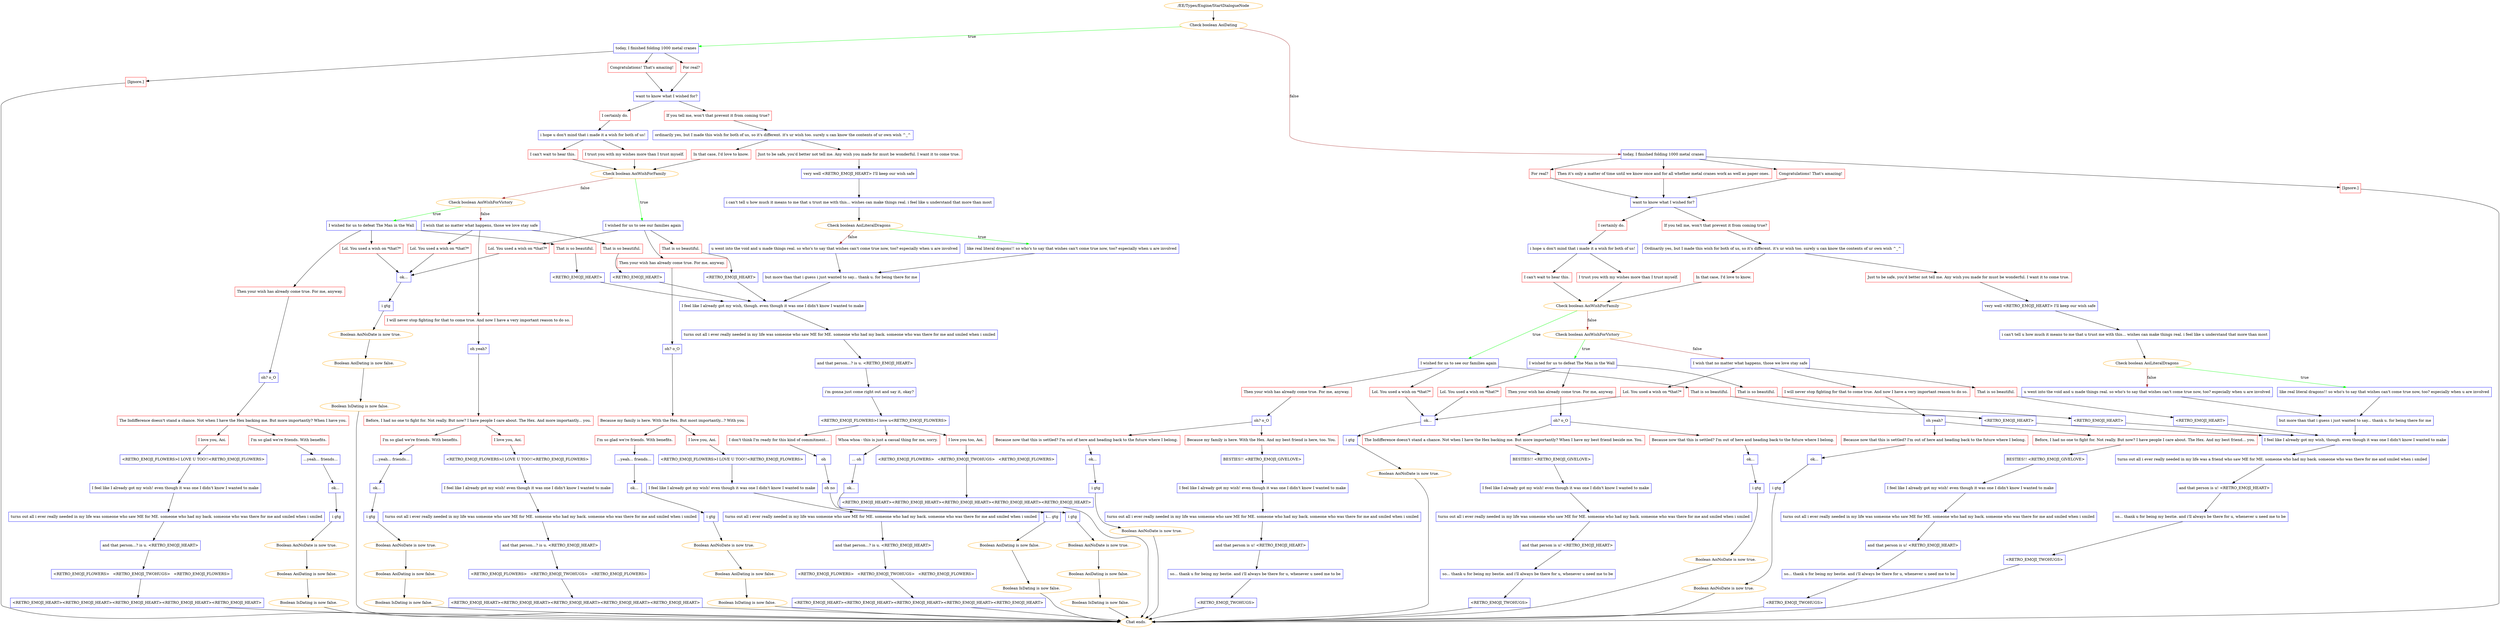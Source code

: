 digraph {
	3577 [label="/EE/Types/Engine/StartDialogueNode",color=orange];
		3577 -> 3578;
	3578 [label="Check boolean AoiDating",color=orange];
		3578 -> 3579 [label=true,color=green];
		3578 -> 3700 [label=false,color=brown];
	3579 [label="today, I finished folding 1000 metal cranes",shape=box,color=blue];
		3579 -> 3580;
		3579 -> 3581;
		3579 -> 3582;
	3700 [label="today, I finished folding 1000 metal cranes",shape=box,color=blue];
		3700 -> 3701;
		3700 -> 3702;
		3700 -> 3703;
		3700 -> 3704;
	3580 [label="For real?",shape=box,color=red];
		3580 -> 3584;
	3581 [label="Congratulations! That's amazing!",shape=box,color=red];
		3581 -> 3584;
	3582 [label="[Ignore.]",shape=box,color=red];
		3582 -> "Chat ends.";
	3701 [label="Then it's only a matter of time until we know once and for all whether metal cranes work as well as paper ones.",shape=box,color=red];
		3701 -> 3706;
	3702 [label="For real?",shape=box,color=red];
		3702 -> 3706;
	3703 [label="Congratulations! That's amazing!",shape=box,color=red];
		3703 -> 3706;
	3704 [label="[Ignore.]",shape=box,color=red];
		3704 -> "Chat ends.";
	3584 [label="want to know what I wished for?",shape=box,color=blue];
		3584 -> 3585;
		3584 -> 3586;
	"Chat ends." [color=orange];
	3706 [label="want to know what I wished for?",shape=box,color=blue];
		3706 -> 3707;
		3706 -> 3708;
	"Chat ends." [color=orange];
	3585 [label="If you tell me, won't that prevent it from coming true?",shape=box,color=red];
		3585 -> 3587;
	3586 [label="I certainly do.",shape=box,color=red];
		3586 -> 3588;
	3707 [label="If you tell me, won't that prevent it from coming true?",shape=box,color=red];
		3707 -> 3709;
	3708 [label="I certainly do.",shape=box,color=red];
		3708 -> 3710;
	3587 [label="ordinarily yes, but I made this wish for both of us, so it's different. it's ur wish too. surely u can know the contents of ur own wish ^_^",shape=box,color=blue];
		3587 -> 3589;
		3587 -> 3590;
	3588 [label="i hope u don't mind that i made it a wish for both of us!",shape=box,color=blue];
		3588 -> 3591;
		3588 -> 3592;
	3709 [label="Ordinarily yes, but I made this wish for both of us, so it's different. it's ur wish too. surely u can know the contents of ur own wish ^_^",shape=box,color=blue];
		3709 -> 3711;
		3709 -> 3714;
	3710 [label="i hope u don't mind that i made it a wish for both of us!",shape=box,color=blue];
		3710 -> 3713;
		3710 -> 3712;
	3589 [label="Just to be safe, you'd better not tell me. Any wish you made for must be wonderful. I want it to come true.",shape=box,color=red];
		3589 -> 3595;
	3590 [label="In that case, I'd love to know.",shape=box,color=red];
		3590 -> 3593;
	3591 [label="I trust you with my wishes more than I trust myself.",shape=box,color=red];
		3591 -> 3593;
	3592 [label="I can't wait to hear this.",shape=box,color=red];
		3592 -> 3593;
	3711 [label="Just to be safe, you'd better not tell me. Any wish you made for must be wonderful. I want it to come true.",shape=box,color=red];
		3711 -> 3715;
	3714 [label="In that case, I'd love to know.",shape=box,color=red];
		3714 -> 3716;
	3713 [label="I trust you with my wishes more than I trust myself.",shape=box,color=red];
		3713 -> 3716;
	3712 [label="I can't wait to hear this.",shape=box,color=red];
		3712 -> 3716;
	3595 [label="very well <RETRO_EMOJI_HEART> I'll keep our wish safe",shape=box,color=blue];
		3595 -> 3596;
	3593 [label="Check boolean AoiWishForFamily",color=orange];
		3593 -> 3597 [label=true,color=green];
		3593 -> 3594 [label=false,color=brown];
	3715 [label="very well <RETRO_EMOJI_HEART> I'll keep our wish safe",shape=box,color=blue];
		3715 -> 3750;
	3716 [label="Check boolean AoiWishForFamily",color=orange];
		3716 -> 3722 [label=true,color=green];
		3716 -> 3721 [label=false,color=brown];
	3596 [label="i can't tell u how much it means to me that u trust me with this... wishes can make things real. i feel like u understand that more than most",shape=box,color=blue];
		3596 -> 3600;
	3597 [label="I wished for us to see our families again",shape=box,color=blue];
		3597 -> 3601;
		3597 -> 3602;
		3597 -> 3603;
	3594 [label="Check boolean AoiWishForVictory",color=orange];
		3594 -> 3598 [label=true,color=green];
		3594 -> 3599 [label=false,color=brown];
	3750 [label="i can't tell u how much it means to me that u trust me with this... wishes can make things real. i feel like u understand that more than most",shape=box,color=blue];
		3750 -> 3751;
	3722 [label="I wished for us to see our families again",shape=box,color=blue];
		3722 -> 3725;
		3722 -> 3726;
		3722 -> 3727;
	3721 [label="Check boolean AoiWishForVictory",color=orange];
		3721 -> 3723 [label=true,color=green];
		3721 -> 3724 [label=false,color=brown];
	3600 [label="Check boolean AoiLiteralDragons",color=orange];
		3600 -> 3610 [label=true,color=green];
		3600 -> 3611 [label=false,color=brown];
	3601 [label="Then your wish has already come true. For me, anyway.",shape=box,color=red];
		3601 -> 3614;
	3602 [label="That is so beautiful.",shape=box,color=red];
		3602 -> 3615;
	3603 [label="Lol. You used a wish on *that?*",shape=box,color=red];
		3603 -> 3620;
	3598 [label="I wished for us to defeat The Man in the Wall",shape=box,color=blue];
		3598 -> 3604;
		3598 -> 3605;
		3598 -> 3606;
	3599 [label="I wish that no matter what happens, those we love stay safe",shape=box,color=blue];
		3599 -> 3609;
		3599 -> 3608;
		3599 -> 3607;
	3751 [label="Check boolean AoiLiteralDragons",color=orange];
		3751 -> 3748 [label=true,color=green];
		3751 -> 3747 [label=false,color=brown];
	3725 [label="Then your wish has already come true. For me, anyway.",shape=box,color=red];
		3725 -> 3730;
	3726 [label="That is so beautiful.",shape=box,color=red];
		3726 -> 3731;
	3727 [label="Lol. You used a wish on *that?*",shape=box,color=red];
		3727 -> 3736;
	3723 [label="I wished for us to defeat The Man in the Wall",shape=box,color=blue];
		3723 -> 3728;
		3723 -> 3729;
		3723 -> 3720;
	3724 [label="I wish that no matter what happens, those we love stay safe",shape=box,color=blue];
		3724 -> 3717;
		3724 -> 3718;
		3724 -> 3719;
	3610 [label="like real literal dragons!! so who's to say that wishes can't come true now, too? especially when u are involved",shape=box,color=blue];
		3610 -> 3612;
	3611 [label="u went into the void and u made things real. so who's to say that wishes can't come true now, too? especially when u are involved",shape=box,color=blue];
		3611 -> 3612;
	3614 [label="oh? o_O",shape=box,color=blue];
		3614 -> 3622;
	3615 [label="<RETRO_EMOJI_HEART>",shape=box,color=blue];
		3615 -> 3613;
	3620 [label="ok...",shape=box,color=blue];
		3620 -> 3621;
	3604 [label="Then your wish has already come true. For me, anyway.",shape=box,color=red];
		3604 -> 3616;
	3605 [label="That is so beautiful.",shape=box,color=red];
		3605 -> 3617;
	3606 [label="Lol. You used a wish on *that?*",shape=box,color=red];
		3606 -> 3620;
	3609 [label="I will never stop fighting for that to come true. And now I have a very important reason to do so.",shape=box,color=red];
		3609 -> 3618;
	3608 [label="That is so beautiful.",shape=box,color=red];
		3608 -> 3619;
	3607 [label="Lol. You used a wish on *that?*",shape=box,color=red];
		3607 -> 3620;
	3748 [label="like real literal dragons!! so who's to say that wishes can't come true now, too? especially when u are involved",shape=box,color=blue];
		3748 -> 3746;
	3747 [label="u went into the void and u made things real. so who's to say that wishes can't come true now, too? especially when u are involved",shape=box,color=blue];
		3747 -> 3746;
	3730 [label="oh? o_O",shape=box,color=blue];
		3730 -> 3743;
		3730 -> 3742;
	3731 [label="<RETRO_EMOJI_HEART>",shape=box,color=blue];
		3731 -> 3752;
	3736 [label="ok...",shape=box,color=blue];
		3736 -> 3737;
	3728 [label="Then your wish has already come true. For me, anyway.",shape=box,color=red];
		3728 -> 3732;
	3729 [label="That is so beautiful.",shape=box,color=red];
		3729 -> 3733;
	3720 [label="Lol. You used a wish on *that?*",shape=box,color=red];
		3720 -> 3736;
	3717 [label="I will never stop fighting for that to come true. And now I have a very important reason to do so.",shape=box,color=red];
		3717 -> 3734;
	3718 [label="That is so beautiful.",shape=box,color=red];
		3718 -> 3735;
	3719 [label="Lol. You used a wish on *that?*",shape=box,color=red];
		3719 -> 3736;
	3612 [label="but more than that i guess i just wanted to say... thank u. for being there for me",shape=box,color=blue];
		3612 -> 3613;
	3622 [label="Because my family is here. With the Hex. But most importantly...? With you.",shape=box,color=red];
		3622 -> 3668;
		3622 -> 3669;
	3613 [label="I feel like I already got my wish, though. even though it was one I didn't know I wanted to make",shape=box,color=blue];
		3613 -> 3677;
	3621 [label="i gtg",shape=box,color=blue];
		3621 -> 3625;
	3616 [label="oh? o_O",shape=box,color=blue];
		3616 -> 3623;
	3617 [label="<RETRO_EMOJI_HEART>",shape=box,color=blue];
		3617 -> 3613;
	3618 [label="oh yeah?",shape=box,color=blue];
		3618 -> 3624;
	3619 [label="<RETRO_EMOJI_HEART>",shape=box,color=blue];
		3619 -> 3613;
	3746 [label="but more than that i guess i just wanted to say... thank u. for being there for me",shape=box,color=blue];
		3746 -> 3752;
	3743 [label="Because my family is here. With the Hex. And my best friend is here, too. You.",shape=box,color=red];
		3743 -> 3773;
	3742 [label="Because now that this is settled? I'm out of here and heading back to the future where I belong.",shape=box,color=red];
		3742 -> 3768;
	3752 [label="I feel like I already got my wish, though. even though it was one I didn't know I wanted to make",shape=box,color=blue];
		3752 -> 3749;
	3737 [label="i gtg",shape=box,color=blue];
		3737 -> 3738;
	3732 [label="oh? o_O",shape=box,color=blue];
		3732 -> 3745;
		3732 -> 3744;
	3733 [label="<RETRO_EMOJI_HEART>",shape=box,color=blue];
		3733 -> 3752;
	3734 [label="oh yeah?",shape=box,color=blue];
		3734 -> 3740;
		3734 -> 3741;
	3735 [label="<RETRO_EMOJI_HEART>",shape=box,color=blue];
		3735 -> 3752;
	3668 [label="I love you, Aoi.",shape=box,color=red];
		3668 -> 3662;
	3669 [label="I'm so glad we're friends. With benefits.",shape=box,color=red];
		3669 -> 3661;
	3677 [label="turns out all i ever really needed in my life was someone who saw ME for ME. someone who had my back. someone who was there for me and smiled when i smiled",shape=box,color=blue];
		3677 -> 3678;
	3625 [label="Boolean AoiNoDate is now true.",color=orange];
		3625 -> 3626;
	3623 [label="The Indifference doesn't stand a chance. Not when I have the Hex backing me. But more importantly? When I have you.",shape=box,color=red];
		3623 -> 3653;
		3623 -> 3654;
	3624 [label="Before, I had no one to fight for. Not really. But now? I have people I care about. The Hex. And more importantly... you.",shape=box,color=red];
		3624 -> 3629;
		3624 -> 3630;
	3773 [label="BESTIES!! <RETRO_EMOJI_GIVELOVE>",shape=box,color=blue];
		3773 -> 3772;
	3768 [label="ok...",shape=box,color=blue];
		3768 -> 3765;
	3749 [label="turns out all i ever really needed in my life was a friend who saw ME for ME. someone who had my back. someone who was there for me and smiled when i smiled",shape=box,color=blue];
		3749 -> 3755;
	3738 [label="Boolean AoiNoDate is now true.",color=orange];
		3738 -> "Chat ends.";
	3745 [label="The Indifference doesn't stand a chance. Not when I have the Hex backing me. But more importantly? When I have my best friend beside me. You.",shape=box,color=red];
		3745 -> 3779;
	3744 [label="Because now that this is settled? I'm out of here and heading back to the future where I belong.",shape=box,color=red];
		3744 -> 3764;
	3740 [label="Before, I had no one to fight for. Not really. But now? I have people I care about. The Hex. And my best friend... you.",shape=box,color=red];
		3740 -> 3786;
	3741 [label="Because now that this is settled? I'm out of here and heading back to the future where I belong.",shape=box,color=red];
		3741 -> 3760;
	3662 [label="<RETRO_EMOJI_FLOWERS>I LOVE U TOO!!<RETRO_EMOJI_FLOWERS>",shape=box,color=blue];
		3662 -> 3676;
	3661 [label="...yeah... friends...",shape=box,color=blue];
		3661 -> 3674;
	3678 [label="and that person...? is u. <RETRO_EMOJI_HEART>",shape=box,color=blue];
		3678 -> 3679;
	3626 [label="Boolean AoiDating is now false.",color=orange];
		3626 -> 3627;
	3653 [label="I love you, Aoi.",shape=box,color=red];
		3653 -> 3647;
	3654 [label="I'm so glad we're friends. With benefits.",shape=box,color=red];
		3654 -> 3645;
	3629 [label="I love you, Aoi.",shape=box,color=red];
		3629 -> 3638;
	3630 [label="I'm so glad we're friends. With benefits.",shape=box,color=red];
		3630 -> 3637;
	3772 [label="I feel like I already got my wish! even though it was one I didn't know I wanted to make",shape=box,color=blue];
		3772 -> 3769;
	3765 [label="i gtg",shape=box,color=blue];
		3765 -> 3767;
	3755 [label="and that person is u! <RETRO_EMOJI_HEART>",shape=box,color=blue];
		3755 -> 3754;
	"Chat ends." [color=orange];
	3779 [label="BESTIES!! <RETRO_EMOJI_GIVELOVE>",shape=box,color=blue];
		3779 -> 3780;
	3764 [label="ok...",shape=box,color=blue];
		3764 -> 3761;
	3786 [label="BESTIES!! <RETRO_EMOJI_GIVELOVE>",shape=box,color=blue];
		3786 -> 3787;
	3760 [label="ok...",shape=box,color=blue];
		3760 -> 3757;
	3676 [label="I feel like I already got my wish! even though it was one I didn't know I wanted to make",shape=box,color=blue];
		3676 -> 3663;
	3674 [label="ok...",shape=box,color=blue];
		3674 -> 3673;
	3679 [label="i'm gonna just come right out and say it, okay?",shape=box,color=blue];
		3679 -> 3680;
	3627 [label="Boolean IsDating is now false.",color=orange];
		3627 -> "Chat ends.";
	3647 [label="<RETRO_EMOJI_FLOWERS>I LOVE U TOO!!<RETRO_EMOJI_FLOWERS>",shape=box,color=blue];
		3647 -> 3646;
	3645 [label="...yeah... friends...",shape=box,color=blue];
		3645 -> 3659;
	3638 [label="<RETRO_EMOJI_FLOWERS>I LOVE U TOO!!<RETRO_EMOJI_FLOWERS>",shape=box,color=blue];
		3638 -> 3639;
	3637 [label="...yeah... friends...",shape=box,color=blue];
		3637 -> 3632;
	3769 [label="turns out all i ever really needed in my life was someone who saw ME for ME. someone who had my back. someone who was there for me and smiled when i smiled",shape=box,color=blue];
		3769 -> 3774;
	3767 [label="Boolean AoiNoDate is now true.",color=orange];
		3767 -> "Chat ends.";
	3754 [label="so... thank u for being my bestie. and i'll always be there for u, whenever u need me to be",shape=box,color=blue];
		3754 -> 3753;
	3780 [label="I feel like I already got my wish! even though it was one I didn't know I wanted to make",shape=box,color=blue];
		3780 -> 3782;
	3761 [label="i gtg",shape=box,color=blue];
		3761 -> 3762;
	3787 [label="I feel like I already got my wish! even though it was one I didn't know I wanted to make",shape=box,color=blue];
		3787 -> 2350;
	3757 [label="i gtg",shape=box,color=blue];
		3757 -> 3758;
	3663 [label="turns out all i ever really needed in my life was someone who saw ME for ME. someone who had my back. someone who was there for me and smiled when i smiled",shape=box,color=blue];
		3663 -> 3666;
	3673 [label="i gtg",shape=box,color=blue];
		3673 -> 3667;
	3680 [label="<RETRO_EMOJI_FLOWERS>I love u<RETRO_EMOJI_FLOWERS>",shape=box,color=blue];
		3680 -> 3681;
		3680 -> 3682;
		3680 -> 3683;
	"Chat ends." [color=orange];
	3646 [label="I feel like I already got my wish! even though it was one I didn't know I wanted to make",shape=box,color=blue];
		3646 -> 3648;
	3659 [label="ok...",shape=box,color=blue];
		3659 -> 3658;
	3639 [label="I feel like I already got my wish! even though it was one I didn't know I wanted to make",shape=box,color=blue];
		3639 -> 3640;
	3632 [label="ok...",shape=box,color=blue];
		3632 -> 3633;
	3774 [label="and that person is u! <RETRO_EMOJI_HEART>",shape=box,color=blue];
		3774 -> 3770;
	"Chat ends." [color=orange];
	3753 [label="<RETRO_EMOJI_TWOHUGS>",shape=box,color=blue];
		3753 -> "Chat ends.";
	3782 [label="turns out all i ever really needed in my life was someone who saw ME for ME. someone who had my back. someone who was there for me and smiled when i smiled",shape=box,color=blue];
		3782 -> 3778;
	3762 [label="Boolean AoiNoDate is now true.",color=orange];
		3762 -> "Chat ends.";
	2350 [label="turns out all i ever really needed in my life was someone who saw ME for ME. someone who had my back. someone who was there for me and smiled when i smiled",shape=box,color=blue];
		2350 -> 3785;
	3758 [label="Boolean AoiNoDate is now true.",color=orange];
		3758 -> "Chat ends.";
	3666 [label="and that person...? is u. <RETRO_EMOJI_HEART>",shape=box,color=blue];
		3666 -> 3670;
	3667 [label="Boolean AoiNoDate is now true.",color=orange];
		3667 -> 3664;
	3681 [label="I love you too, Aoi.",shape=box,color=red];
		3681 -> 3693;
	3682 [label="I don't think I'm ready for this kind of commitment...",shape=box,color=red];
		3682 -> 3691;
	3683 [label="Whoa whoa - this is just a casual thing for me, sorry.",shape=box,color=red];
		3683 -> 3690;
	3648 [label="turns out all i ever really needed in my life was someone who saw ME for ME. someone who had my back. someone who was there for me and smiled when i smiled",shape=box,color=blue];
		3648 -> 3651;
	3658 [label="i gtg",shape=box,color=blue];
		3658 -> 3652;
	3640 [label="turns out all i ever really needed in my life was someone who saw ME for ME. someone who had my back. someone who was there for me and smiled when i smiled",shape=box,color=blue];
		3640 -> 3641;
	3633 [label="i gtg",shape=box,color=blue];
		3633 -> 3631;
	3770 [label="so... thank u for being my bestie. and i'll always be there for u, whenever u need me to be",shape=box,color=blue];
		3770 -> 3771;
	"Chat ends." [color=orange];
	3778 [label="and that person is u! <RETRO_EMOJI_HEART>",shape=box,color=blue];
		3778 -> 3776;
	"Chat ends." [color=orange];
	3785 [label="and that person is u! <RETRO_EMOJI_HEART>",shape=box,color=blue];
		3785 -> 3783;
	"Chat ends." [color=orange];
	3670 [label="<RETRO_EMOJI_FLOWERS>   <RETRO_EMOJI_TWOHUGS>   <RETRO_EMOJI_FLOWERS>",shape=box,color=blue];
		3670 -> 3675;
	3664 [label="Boolean AoiDating is now false.",color=orange];
		3664 -> 3665;
	3693 [label="<RETRO_EMOJI_FLOWERS>   <RETRO_EMOJI_TWOHUGS>   <RETRO_EMOJI_FLOWERS>",shape=box,color=blue];
		3693 -> 3695;
	3691 [label="oh",shape=box,color=blue];
		3691 -> 3692;
	3690 [label="... oh",shape=box,color=blue];
		3690 -> 3684;
	3651 [label="and that person...? is u. <RETRO_EMOJI_HEART>",shape=box,color=blue];
		3651 -> 3655;
	3652 [label="Boolean AoiNoDate is now true.",color=orange];
		3652 -> 3649;
	3641 [label="and that person...? is u. <RETRO_EMOJI_HEART>",shape=box,color=blue];
		3641 -> 3642;
	3631 [label="Boolean AoiNoDate is now true.",color=orange];
		3631 -> 3635;
	3771 [label="<RETRO_EMOJI_TWOHUGS>",shape=box,color=blue];
		3771 -> "Chat ends.";
	3776 [label="so... thank u for being my bestie. and i'll always be there for u, whenever u need me to be",shape=box,color=blue];
		3776 -> 3781;
	3783 [label="so... thank u for being my bestie. and i'll always be there for u, whenever u need me to be",shape=box,color=blue];
		3783 -> 3788;
	3675 [label="<RETRO_EMOJI_HEART><RETRO_EMOJI_HEART><RETRO_EMOJI_HEART><RETRO_EMOJI_HEART><RETRO_EMOJI_HEART>",shape=box,color=blue];
		3675 -> "Chat ends.";
	3665 [label="Boolean IsDating is now false.",color=orange];
		3665 -> "Chat ends.";
	3695 [label="<RETRO_EMOJI_HEART><RETRO_EMOJI_HEART><RETRO_EMOJI_HEART><RETRO_EMOJI_HEART><RETRO_EMOJI_HEART>",shape=box,color=blue];
		3695 -> "Chat ends.";
	3692 [label="oh no",shape=box,color=blue];
		3692 -> 3696;
	3684 [label="ok...",shape=box,color=blue];
		3684 -> 3685;
	3655 [label="<RETRO_EMOJI_FLOWERS>   <RETRO_EMOJI_TWOHUGS>   <RETRO_EMOJI_FLOWERS>",shape=box,color=blue];
		3655 -> 3660;
	3649 [label="Boolean AoiDating is now false.",color=orange];
		3649 -> 3650;
	3642 [label="<RETRO_EMOJI_FLOWERS>   <RETRO_EMOJI_TWOHUGS>   <RETRO_EMOJI_FLOWERS>",shape=box,color=blue];
		3642 -> 3643;
	3635 [label="Boolean AoiDating is now false.",color=orange];
		3635 -> 3636;
	"Chat ends." [color=orange];
	3781 [label="<RETRO_EMOJI_TWOHUGS>",shape=box,color=blue];
		3781 -> "Chat ends.";
	3788 [label="<RETRO_EMOJI_TWOHUGS>",shape=box,color=blue];
		3788 -> "Chat ends.";
	"Chat ends." [color=orange];
	"Chat ends." [color=orange];
	"Chat ends." [color=orange];
	3696 [label="i... gtg",shape=box,color=blue];
		3696 -> 3698;
	3685 [label="i gtg",shape=box,color=blue];
		3685 -> 3687;
	3660 [label="<RETRO_EMOJI_HEART><RETRO_EMOJI_HEART><RETRO_EMOJI_HEART><RETRO_EMOJI_HEART><RETRO_EMOJI_HEART>",shape=box,color=blue];
		3660 -> "Chat ends.";
	3650 [label="Boolean IsDating is now false.",color=orange];
		3650 -> "Chat ends.";
	3643 [label="<RETRO_EMOJI_HEART><RETRO_EMOJI_HEART><RETRO_EMOJI_HEART><RETRO_EMOJI_HEART><RETRO_EMOJI_HEART>",shape=box,color=blue];
		3643 -> "Chat ends.";
	3636 [label="Boolean IsDating is now false.",color=orange];
		3636 -> "Chat ends.";
	"Chat ends." [color=orange];
	"Chat ends." [color=orange];
	3698 [label="Boolean AoiDating is now false.",color=orange];
		3698 -> 3699;
	3687 [label="Boolean AoiNoDate is now true.",color=orange];
		3687 -> 3689;
	"Chat ends." [color=orange];
	"Chat ends." [color=orange];
	"Chat ends." [color=orange];
	"Chat ends." [color=orange];
	3699 [label="Boolean IsDating is now false.",color=orange];
		3699 -> "Chat ends.";
	3689 [label="Boolean AoiDating is now false.",color=orange];
		3689 -> 3688;
	"Chat ends." [color=orange];
	3688 [label="Boolean IsDating is now false.",color=orange];
		3688 -> "Chat ends.";
	"Chat ends." [color=orange];
}